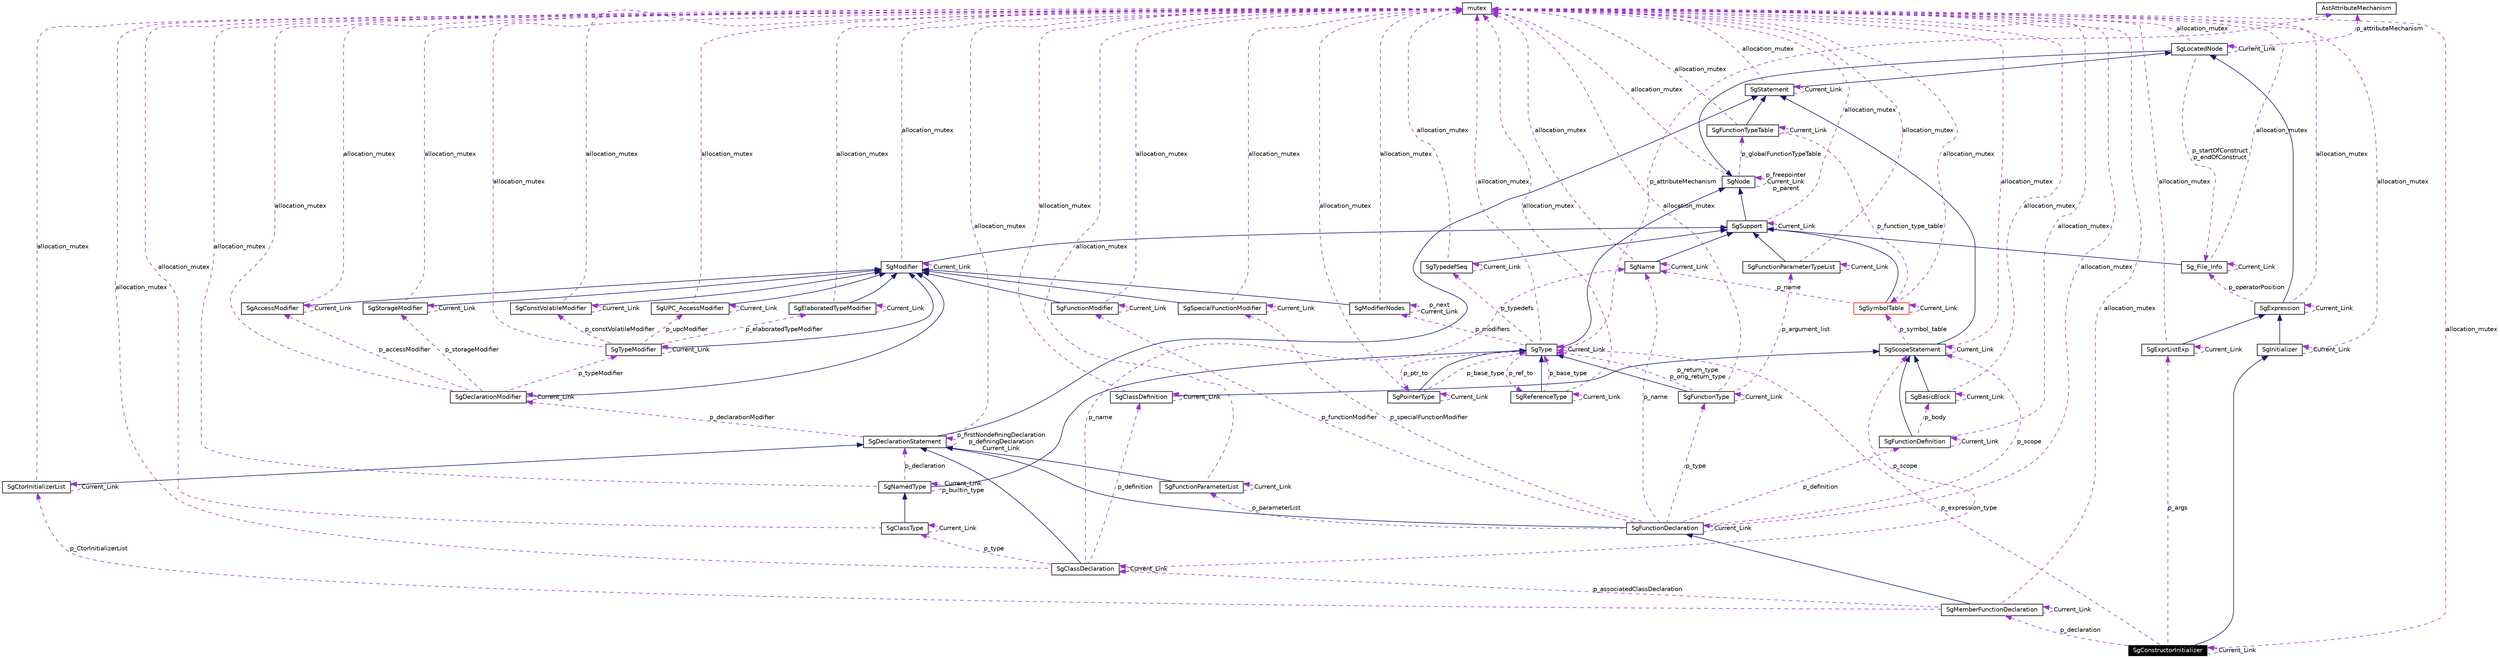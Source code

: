 digraph G
{
  edge [fontname="Helvetica",fontsize=10,labelfontname="Helvetica",labelfontsize=10];
  node [fontname="Helvetica",fontsize=10,shape=record];
  Node1 [label="SgConstructorInitializer",height=0.2,width=0.4,color="white", fillcolor="black", style="filled" fontcolor="white"];
  Node2 -> Node1 [dir=back,color="midnightblue",fontsize=10,style="solid",fontname="Helvetica"];
  Node2 [label="SgInitializer",height=0.2,width=0.4,color="black",URL="$classSgInitializer.html"];
  Node3 -> Node2 [dir=back,color="midnightblue",fontsize=10,style="solid",fontname="Helvetica"];
  Node3 [label="SgExpression",height=0.2,width=0.4,color="black",URL="$classSgExpression.html"];
  Node4 -> Node3 [dir=back,color="midnightblue",fontsize=10,style="solid",fontname="Helvetica"];
  Node4 [label="SgLocatedNode",height=0.2,width=0.4,color="black",URL="$classSgLocatedNode.html"];
  Node5 -> Node4 [dir=back,color="midnightblue",fontsize=10,style="solid",fontname="Helvetica"];
  Node5 [label="SgNode",height=0.2,width=0.4,color="black",URL="$classSgNode.html"];
  Node6 -> Node5 [dir=back,color="darkorchid3",fontsize=10,style="dashed",label="p_globalFunctionTypeTable",fontname="Helvetica"];
  Node6 [label="SgFunctionTypeTable",height=0.2,width=0.4,color="black",URL="$classSgFunctionTypeTable.html"];
  Node7 -> Node6 [dir=back,color="midnightblue",fontsize=10,style="solid",fontname="Helvetica"];
  Node7 [label="SgStatement",height=0.2,width=0.4,color="black",URL="$classSgStatement.html"];
  Node4 -> Node7 [dir=back,color="midnightblue",fontsize=10,style="solid",fontname="Helvetica"];
  Node7 -> Node7 [dir=back,color="darkorchid3",fontsize=10,style="dashed",label="Current_Link",fontname="Helvetica"];
  Node8 -> Node7 [dir=back,color="darkorchid3",fontsize=10,style="dashed",label="allocation_mutex",fontname="Helvetica"];
  Node8 [label="mutex",height=0.2,width=0.4,color="black",URL="$classmutex.html"];
  Node6 -> Node6 [dir=back,color="darkorchid3",fontsize=10,style="dashed",label="Current_Link",fontname="Helvetica"];
  Node8 -> Node6 [dir=back,color="darkorchid3",fontsize=10,style="dashed",label="allocation_mutex",fontname="Helvetica"];
  Node9 -> Node6 [dir=back,color="darkorchid3",fontsize=10,style="dashed",label="p_function_type_table",fontname="Helvetica"];
  Node9 [label="SgSymbolTable",height=0.2,width=0.4,color="red",URL="$classSgSymbolTable.html"];
  Node10 -> Node9 [dir=back,color="midnightblue",fontsize=10,style="solid",fontname="Helvetica"];
  Node10 [label="SgSupport",height=0.2,width=0.4,color="black",URL="$classSgSupport.html"];
  Node5 -> Node10 [dir=back,color="midnightblue",fontsize=10,style="solid",fontname="Helvetica"];
  Node8 -> Node10 [dir=back,color="darkorchid3",fontsize=10,style="dashed",label="allocation_mutex",fontname="Helvetica"];
  Node10 -> Node10 [dir=back,color="darkorchid3",fontsize=10,style="dashed",label="Current_Link",fontname="Helvetica"];
  Node8 -> Node9 [dir=back,color="darkorchid3",fontsize=10,style="dashed",label="allocation_mutex",fontname="Helvetica"];
  Node11 -> Node9 [dir=back,color="darkorchid3",fontsize=10,style="dashed",label="p_name",fontname="Helvetica"];
  Node11 [label="SgName",height=0.2,width=0.4,color="black",URL="$classSgName.html"];
  Node10 -> Node11 [dir=back,color="midnightblue",fontsize=10,style="solid",fontname="Helvetica"];
  Node8 -> Node11 [dir=back,color="darkorchid3",fontsize=10,style="dashed",label="allocation_mutex",fontname="Helvetica"];
  Node11 -> Node11 [dir=back,color="darkorchid3",fontsize=10,style="dashed",label="Current_Link",fontname="Helvetica"];
  Node9 -> Node9 [dir=back,color="darkorchid3",fontsize=10,style="dashed",label="Current_Link",fontname="Helvetica"];
  Node5 -> Node5 [dir=back,color="darkorchid3",fontsize=10,style="dashed",label="p_freepointer\nCurrent_Link\np_parent",fontname="Helvetica"];
  Node8 -> Node5 [dir=back,color="darkorchid3",fontsize=10,style="dashed",label="allocation_mutex",fontname="Helvetica"];
  Node8 -> Node4 [dir=back,color="darkorchid3",fontsize=10,style="dashed",label="allocation_mutex",fontname="Helvetica"];
  Node12 -> Node4 [dir=back,color="darkorchid3",fontsize=10,style="dashed",label="p_attributeMechanism",fontname="Helvetica"];
  Node12 [label="AstAttributeMechanism",height=0.2,width=0.4,color="black",URL="$classAstAttributeMechanism.html"];
  Node13 -> Node4 [dir=back,color="darkorchid3",fontsize=10,style="dashed",label="p_startOfConstruct\np_endOfConstruct",fontname="Helvetica"];
  Node13 [label="Sg_File_Info",height=0.2,width=0.4,color="black",URL="$classSg__File__Info.html"];
  Node10 -> Node13 [dir=back,color="midnightblue",fontsize=10,style="solid",fontname="Helvetica"];
  Node8 -> Node13 [dir=back,color="darkorchid3",fontsize=10,style="dashed",label="allocation_mutex",fontname="Helvetica"];
  Node13 -> Node13 [dir=back,color="darkorchid3",fontsize=10,style="dashed",label="Current_Link",fontname="Helvetica"];
  Node4 -> Node4 [dir=back,color="darkorchid3",fontsize=10,style="dashed",label="Current_Link",fontname="Helvetica"];
  Node3 -> Node3 [dir=back,color="darkorchid3",fontsize=10,style="dashed",label="Current_Link",fontname="Helvetica"];
  Node8 -> Node3 [dir=back,color="darkorchid3",fontsize=10,style="dashed",label="allocation_mutex",fontname="Helvetica"];
  Node13 -> Node3 [dir=back,color="darkorchid3",fontsize=10,style="dashed",label="p_operatorPosition",fontname="Helvetica"];
  Node2 -> Node2 [dir=back,color="darkorchid3",fontsize=10,style="dashed",label="Current_Link",fontname="Helvetica"];
  Node8 -> Node2 [dir=back,color="darkorchid3",fontsize=10,style="dashed",label="allocation_mutex",fontname="Helvetica"];
  Node14 -> Node1 [dir=back,color="darkorchid3",fontsize=10,style="dashed",label="p_args",fontname="Helvetica"];
  Node14 [label="SgExprListExp",height=0.2,width=0.4,color="black",URL="$classSgExprListExp.html"];
  Node3 -> Node14 [dir=back,color="midnightblue",fontsize=10,style="solid",fontname="Helvetica"];
  Node14 -> Node14 [dir=back,color="darkorchid3",fontsize=10,style="dashed",label="Current_Link",fontname="Helvetica"];
  Node8 -> Node14 [dir=back,color="darkorchid3",fontsize=10,style="dashed",label="allocation_mutex",fontname="Helvetica"];
  Node1 -> Node1 [dir=back,color="darkorchid3",fontsize=10,style="dashed",label="Current_Link",fontname="Helvetica"];
  Node15 -> Node1 [dir=back,color="darkorchid3",fontsize=10,style="dashed",label="p_declaration",fontname="Helvetica"];
  Node15 [label="SgMemberFunctionDeclaration",height=0.2,width=0.4,color="black",URL="$classSgMemberFunctionDeclaration.html"];
  Node16 -> Node15 [dir=back,color="midnightblue",fontsize=10,style="solid",fontname="Helvetica"];
  Node16 [label="SgFunctionDeclaration",height=0.2,width=0.4,color="black",URL="$classSgFunctionDeclaration.html"];
  Node17 -> Node16 [dir=back,color="midnightblue",fontsize=10,style="solid",fontname="Helvetica"];
  Node17 [label="SgDeclarationStatement",height=0.2,width=0.4,color="black",URL="$classSgDeclarationStatement.html"];
  Node7 -> Node17 [dir=back,color="midnightblue",fontsize=10,style="solid",fontname="Helvetica"];
  Node18 -> Node17 [dir=back,color="darkorchid3",fontsize=10,style="dashed",label="p_declarationModifier",fontname="Helvetica"];
  Node18 [label="SgDeclarationModifier",height=0.2,width=0.4,color="black",URL="$classSgDeclarationModifier.html"];
  Node19 -> Node18 [dir=back,color="midnightblue",fontsize=10,style="solid",fontname="Helvetica"];
  Node19 [label="SgModifier",height=0.2,width=0.4,color="black",URL="$classSgModifier.html"];
  Node10 -> Node19 [dir=back,color="midnightblue",fontsize=10,style="solid",fontname="Helvetica"];
  Node8 -> Node19 [dir=back,color="darkorchid3",fontsize=10,style="dashed",label="allocation_mutex",fontname="Helvetica"];
  Node19 -> Node19 [dir=back,color="darkorchid3",fontsize=10,style="dashed",label="Current_Link",fontname="Helvetica"];
  Node20 -> Node18 [dir=back,color="darkorchid3",fontsize=10,style="dashed",label="p_typeModifier",fontname="Helvetica"];
  Node20 [label="SgTypeModifier",height=0.2,width=0.4,color="black",URL="$classSgTypeModifier.html"];
  Node19 -> Node20 [dir=back,color="midnightblue",fontsize=10,style="solid",fontname="Helvetica"];
  Node21 -> Node20 [dir=back,color="darkorchid3",fontsize=10,style="dashed",label="p_elaboratedTypeModifier",fontname="Helvetica"];
  Node21 [label="SgElaboratedTypeModifier",height=0.2,width=0.4,color="black",URL="$classSgElaboratedTypeModifier.html"];
  Node19 -> Node21 [dir=back,color="midnightblue",fontsize=10,style="solid",fontname="Helvetica"];
  Node21 -> Node21 [dir=back,color="darkorchid3",fontsize=10,style="dashed",label="Current_Link",fontname="Helvetica"];
  Node8 -> Node21 [dir=back,color="darkorchid3",fontsize=10,style="dashed",label="allocation_mutex",fontname="Helvetica"];
  Node20 -> Node20 [dir=back,color="darkorchid3",fontsize=10,style="dashed",label="Current_Link",fontname="Helvetica"];
  Node22 -> Node20 [dir=back,color="darkorchid3",fontsize=10,style="dashed",label="p_constVolatileModifier",fontname="Helvetica"];
  Node22 [label="SgConstVolatileModifier",height=0.2,width=0.4,color="black",URL="$classSgConstVolatileModifier.html"];
  Node19 -> Node22 [dir=back,color="midnightblue",fontsize=10,style="solid",fontname="Helvetica"];
  Node22 -> Node22 [dir=back,color="darkorchid3",fontsize=10,style="dashed",label="Current_Link",fontname="Helvetica"];
  Node8 -> Node22 [dir=back,color="darkorchid3",fontsize=10,style="dashed",label="allocation_mutex",fontname="Helvetica"];
  Node8 -> Node20 [dir=back,color="darkorchid3",fontsize=10,style="dashed",label="allocation_mutex",fontname="Helvetica"];
  Node23 -> Node20 [dir=back,color="darkorchid3",fontsize=10,style="dashed",label="p_upcModifier",fontname="Helvetica"];
  Node23 [label="SgUPC_AccessModifier",height=0.2,width=0.4,color="black",URL="$classSgUPC__AccessModifier.html"];
  Node19 -> Node23 [dir=back,color="midnightblue",fontsize=10,style="solid",fontname="Helvetica"];
  Node8 -> Node23 [dir=back,color="darkorchid3",fontsize=10,style="dashed",label="allocation_mutex",fontname="Helvetica"];
  Node23 -> Node23 [dir=back,color="darkorchid3",fontsize=10,style="dashed",label="Current_Link",fontname="Helvetica"];
  Node18 -> Node18 [dir=back,color="darkorchid3",fontsize=10,style="dashed",label="Current_Link",fontname="Helvetica"];
  Node8 -> Node18 [dir=back,color="darkorchid3",fontsize=10,style="dashed",label="allocation_mutex",fontname="Helvetica"];
  Node24 -> Node18 [dir=back,color="darkorchid3",fontsize=10,style="dashed",label="p_storageModifier",fontname="Helvetica"];
  Node24 [label="SgStorageModifier",height=0.2,width=0.4,color="black",URL="$classSgStorageModifier.html"];
  Node19 -> Node24 [dir=back,color="midnightblue",fontsize=10,style="solid",fontname="Helvetica"];
  Node8 -> Node24 [dir=back,color="darkorchid3",fontsize=10,style="dashed",label="allocation_mutex",fontname="Helvetica"];
  Node24 -> Node24 [dir=back,color="darkorchid3",fontsize=10,style="dashed",label="Current_Link",fontname="Helvetica"];
  Node25 -> Node18 [dir=back,color="darkorchid3",fontsize=10,style="dashed",label="p_accessModifier",fontname="Helvetica"];
  Node25 [label="SgAccessModifier",height=0.2,width=0.4,color="black",URL="$classSgAccessModifier.html"];
  Node19 -> Node25 [dir=back,color="midnightblue",fontsize=10,style="solid",fontname="Helvetica"];
  Node8 -> Node25 [dir=back,color="darkorchid3",fontsize=10,style="dashed",label="allocation_mutex",fontname="Helvetica"];
  Node25 -> Node25 [dir=back,color="darkorchid3",fontsize=10,style="dashed",label="Current_Link",fontname="Helvetica"];
  Node8 -> Node17 [dir=back,color="darkorchid3",fontsize=10,style="dashed",label="allocation_mutex",fontname="Helvetica"];
  Node17 -> Node17 [dir=back,color="darkorchid3",fontsize=10,style="dashed",label="p_firstNondefiningDeclaration\np_definingDeclaration\nCurrent_Link",fontname="Helvetica"];
  Node26 -> Node16 [dir=back,color="darkorchid3",fontsize=10,style="dashed",label="p_functionModifier",fontname="Helvetica"];
  Node26 [label="SgFunctionModifier",height=0.2,width=0.4,color="black",URL="$classSgFunctionModifier.html"];
  Node19 -> Node26 [dir=back,color="midnightblue",fontsize=10,style="solid",fontname="Helvetica"];
  Node26 -> Node26 [dir=back,color="darkorchid3",fontsize=10,style="dashed",label="Current_Link",fontname="Helvetica"];
  Node8 -> Node26 [dir=back,color="darkorchid3",fontsize=10,style="dashed",label="allocation_mutex",fontname="Helvetica"];
  Node16 -> Node16 [dir=back,color="darkorchid3",fontsize=10,style="dashed",label="Current_Link",fontname="Helvetica"];
  Node27 -> Node16 [dir=back,color="darkorchid3",fontsize=10,style="dashed",label="p_definition",fontname="Helvetica"];
  Node27 [label="SgFunctionDefinition",height=0.2,width=0.4,color="black",URL="$classSgFunctionDefinition.html"];
  Node28 -> Node27 [dir=back,color="midnightblue",fontsize=10,style="solid",fontname="Helvetica"];
  Node28 [label="SgScopeStatement",height=0.2,width=0.4,color="black",URL="$classSgScopeStatement.html"];
  Node7 -> Node28 [dir=back,color="midnightblue",fontsize=10,style="solid",fontname="Helvetica"];
  Node8 -> Node28 [dir=back,color="darkorchid3",fontsize=10,style="dashed",label="allocation_mutex",fontname="Helvetica"];
  Node28 -> Node28 [dir=back,color="darkorchid3",fontsize=10,style="dashed",label="Current_Link",fontname="Helvetica"];
  Node9 -> Node28 [dir=back,color="darkorchid3",fontsize=10,style="dashed",label="p_symbol_table",fontname="Helvetica"];
  Node27 -> Node27 [dir=back,color="darkorchid3",fontsize=10,style="dashed",label="Current_Link",fontname="Helvetica"];
  Node8 -> Node27 [dir=back,color="darkorchid3",fontsize=10,style="dashed",label="allocation_mutex",fontname="Helvetica"];
  Node29 -> Node27 [dir=back,color="darkorchid3",fontsize=10,style="dashed",label="p_body",fontname="Helvetica"];
  Node29 [label="SgBasicBlock",height=0.2,width=0.4,color="black",URL="$classSgBasicBlock.html"];
  Node28 -> Node29 [dir=back,color="midnightblue",fontsize=10,style="solid",fontname="Helvetica"];
  Node8 -> Node29 [dir=back,color="darkorchid3",fontsize=10,style="dashed",label="allocation_mutex",fontname="Helvetica"];
  Node29 -> Node29 [dir=back,color="darkorchid3",fontsize=10,style="dashed",label="Current_Link",fontname="Helvetica"];
  Node8 -> Node16 [dir=back,color="darkorchid3",fontsize=10,style="dashed",label="allocation_mutex",fontname="Helvetica"];
  Node30 -> Node16 [dir=back,color="darkorchid3",fontsize=10,style="dashed",label="p_type",fontname="Helvetica"];
  Node30 [label="SgFunctionType",height=0.2,width=0.4,color="black",URL="$classSgFunctionType.html"];
  Node31 -> Node30 [dir=back,color="midnightblue",fontsize=10,style="solid",fontname="Helvetica"];
  Node31 [label="SgType",height=0.2,width=0.4,color="black",URL="$classSgType.html"];
  Node5 -> Node31 [dir=back,color="midnightblue",fontsize=10,style="solid",fontname="Helvetica"];
  Node32 -> Node31 [dir=back,color="darkorchid3",fontsize=10,style="dashed",label="p_ptr_to",fontname="Helvetica"];
  Node32 [label="SgPointerType",height=0.2,width=0.4,color="black",URL="$classSgPointerType.html"];
  Node31 -> Node32 [dir=back,color="midnightblue",fontsize=10,style="solid",fontname="Helvetica"];
  Node32 -> Node32 [dir=back,color="darkorchid3",fontsize=10,style="dashed",label="Current_Link",fontname="Helvetica"];
  Node8 -> Node32 [dir=back,color="darkorchid3",fontsize=10,style="dashed",label="allocation_mutex",fontname="Helvetica"];
  Node31 -> Node32 [dir=back,color="darkorchid3",fontsize=10,style="dashed",label="p_base_type",fontname="Helvetica"];
  Node33 -> Node31 [dir=back,color="darkorchid3",fontsize=10,style="dashed",label="p_ref_to",fontname="Helvetica"];
  Node33 [label="SgReferenceType",height=0.2,width=0.4,color="black",URL="$classSgReferenceType.html"];
  Node31 -> Node33 [dir=back,color="midnightblue",fontsize=10,style="solid",fontname="Helvetica"];
  Node33 -> Node33 [dir=back,color="darkorchid3",fontsize=10,style="dashed",label="Current_Link",fontname="Helvetica"];
  Node8 -> Node33 [dir=back,color="darkorchid3",fontsize=10,style="dashed",label="allocation_mutex",fontname="Helvetica"];
  Node31 -> Node33 [dir=back,color="darkorchid3",fontsize=10,style="dashed",label="p_base_type",fontname="Helvetica"];
  Node34 -> Node31 [dir=back,color="darkorchid3",fontsize=10,style="dashed",label="p_modifiers",fontname="Helvetica"];
  Node34 [label="SgModifierNodes",height=0.2,width=0.4,color="black",URL="$classSgModifierNodes.html"];
  Node19 -> Node34 [dir=back,color="midnightblue",fontsize=10,style="solid",fontname="Helvetica"];
  Node34 -> Node34 [dir=back,color="darkorchid3",fontsize=10,style="dashed",label="p_next\nCurrent_Link",fontname="Helvetica"];
  Node8 -> Node34 [dir=back,color="darkorchid3",fontsize=10,style="dashed",label="allocation_mutex",fontname="Helvetica"];
  Node8 -> Node31 [dir=back,color="darkorchid3",fontsize=10,style="dashed",label="allocation_mutex",fontname="Helvetica"];
  Node12 -> Node31 [dir=back,color="darkorchid3",fontsize=10,style="dashed",label="p_attributeMechanism",fontname="Helvetica"];
  Node35 -> Node31 [dir=back,color="darkorchid3",fontsize=10,style="dashed",label="p_typedefs",fontname="Helvetica"];
  Node35 [label="SgTypedefSeq",height=0.2,width=0.4,color="black",URL="$classSgTypedefSeq.html"];
  Node10 -> Node35 [dir=back,color="midnightblue",fontsize=10,style="solid",fontname="Helvetica"];
  Node8 -> Node35 [dir=back,color="darkorchid3",fontsize=10,style="dashed",label="allocation_mutex",fontname="Helvetica"];
  Node35 -> Node35 [dir=back,color="darkorchid3",fontsize=10,style="dashed",label="Current_Link",fontname="Helvetica"];
  Node31 -> Node31 [dir=back,color="darkorchid3",fontsize=10,style="dashed",label="Current_Link",fontname="Helvetica"];
  Node8 -> Node30 [dir=back,color="darkorchid3",fontsize=10,style="dashed",label="allocation_mutex",fontname="Helvetica"];
  Node36 -> Node30 [dir=back,color="darkorchid3",fontsize=10,style="dashed",label="p_argument_list",fontname="Helvetica"];
  Node36 [label="SgFunctionParameterTypeList",height=0.2,width=0.4,color="black",URL="$classSgFunctionParameterTypeList.html"];
  Node10 -> Node36 [dir=back,color="midnightblue",fontsize=10,style="solid",fontname="Helvetica"];
  Node8 -> Node36 [dir=back,color="darkorchid3",fontsize=10,style="dashed",label="allocation_mutex",fontname="Helvetica"];
  Node36 -> Node36 [dir=back,color="darkorchid3",fontsize=10,style="dashed",label="Current_Link",fontname="Helvetica"];
  Node30 -> Node30 [dir=back,color="darkorchid3",fontsize=10,style="dashed",label="Current_Link",fontname="Helvetica"];
  Node31 -> Node30 [dir=back,color="darkorchid3",fontsize=10,style="dashed",label="p_return_type\np_orig_return_type",fontname="Helvetica"];
  Node28 -> Node16 [dir=back,color="darkorchid3",fontsize=10,style="dashed",label="p_scope",fontname="Helvetica"];
  Node37 -> Node16 [dir=back,color="darkorchid3",fontsize=10,style="dashed",label="p_parameterList",fontname="Helvetica"];
  Node37 [label="SgFunctionParameterList",height=0.2,width=0.4,color="black",URL="$classSgFunctionParameterList.html"];
  Node17 -> Node37 [dir=back,color="midnightblue",fontsize=10,style="solid",fontname="Helvetica"];
  Node8 -> Node37 [dir=back,color="darkorchid3",fontsize=10,style="dashed",label="allocation_mutex",fontname="Helvetica"];
  Node37 -> Node37 [dir=back,color="darkorchid3",fontsize=10,style="dashed",label="Current_Link",fontname="Helvetica"];
  Node11 -> Node16 [dir=back,color="darkorchid3",fontsize=10,style="dashed",label="p_name",fontname="Helvetica"];
  Node38 -> Node16 [dir=back,color="darkorchid3",fontsize=10,style="dashed",label="p_specialFunctionModifier",fontname="Helvetica"];
  Node38 [label="SgSpecialFunctionModifier",height=0.2,width=0.4,color="black",URL="$classSgSpecialFunctionModifier.html"];
  Node19 -> Node38 [dir=back,color="midnightblue",fontsize=10,style="solid",fontname="Helvetica"];
  Node8 -> Node38 [dir=back,color="darkorchid3",fontsize=10,style="dashed",label="allocation_mutex",fontname="Helvetica"];
  Node38 -> Node38 [dir=back,color="darkorchid3",fontsize=10,style="dashed",label="Current_Link",fontname="Helvetica"];
  Node39 -> Node15 [dir=back,color="darkorchid3",fontsize=10,style="dashed",label="p_associatedClassDeclaration",fontname="Helvetica"];
  Node39 [label="SgClassDeclaration",height=0.2,width=0.4,color="black",URL="$classSgClassDeclaration.html"];
  Node17 -> Node39 [dir=back,color="midnightblue",fontsize=10,style="solid",fontname="Helvetica"];
  Node40 -> Node39 [dir=back,color="darkorchid3",fontsize=10,style="dashed",label="p_definition",fontname="Helvetica"];
  Node40 [label="SgClassDefinition",height=0.2,width=0.4,color="black",URL="$classSgClassDefinition.html"];
  Node28 -> Node40 [dir=back,color="midnightblue",fontsize=10,style="solid",fontname="Helvetica"];
  Node40 -> Node40 [dir=back,color="darkorchid3",fontsize=10,style="dashed",label="Current_Link",fontname="Helvetica"];
  Node8 -> Node40 [dir=back,color="darkorchid3",fontsize=10,style="dashed",label="allocation_mutex",fontname="Helvetica"];
  Node39 -> Node39 [dir=back,color="darkorchid3",fontsize=10,style="dashed",label="Current_Link",fontname="Helvetica"];
  Node41 -> Node39 [dir=back,color="darkorchid3",fontsize=10,style="dashed",label="p_type",fontname="Helvetica"];
  Node41 [label="SgClassType",height=0.2,width=0.4,color="black",URL="$classSgClassType.html"];
  Node42 -> Node41 [dir=back,color="midnightblue",fontsize=10,style="solid",fontname="Helvetica"];
  Node42 [label="SgNamedType",height=0.2,width=0.4,color="black",URL="$classSgNamedType.html"];
  Node31 -> Node42 [dir=back,color="midnightblue",fontsize=10,style="solid",fontname="Helvetica"];
  Node8 -> Node42 [dir=back,color="darkorchid3",fontsize=10,style="dashed",label="allocation_mutex",fontname="Helvetica"];
  Node42 -> Node42 [dir=back,color="darkorchid3",fontsize=10,style="dashed",label="Current_Link\np_builtin_type",fontname="Helvetica"];
  Node17 -> Node42 [dir=back,color="darkorchid3",fontsize=10,style="dashed",label="p_declaration",fontname="Helvetica"];
  Node41 -> Node41 [dir=back,color="darkorchid3",fontsize=10,style="dashed",label="Current_Link",fontname="Helvetica"];
  Node8 -> Node41 [dir=back,color="darkorchid3",fontsize=10,style="dashed",label="allocation_mutex",fontname="Helvetica"];
  Node8 -> Node39 [dir=back,color="darkorchid3",fontsize=10,style="dashed",label="allocation_mutex",fontname="Helvetica"];
  Node28 -> Node39 [dir=back,color="darkorchid3",fontsize=10,style="dashed",label="p_scope",fontname="Helvetica"];
  Node11 -> Node39 [dir=back,color="darkorchid3",fontsize=10,style="dashed",label="p_name",fontname="Helvetica"];
  Node15 -> Node15 [dir=back,color="darkorchid3",fontsize=10,style="dashed",label="Current_Link",fontname="Helvetica"];
  Node8 -> Node15 [dir=back,color="darkorchid3",fontsize=10,style="dashed",label="allocation_mutex",fontname="Helvetica"];
  Node43 -> Node15 [dir=back,color="darkorchid3",fontsize=10,style="dashed",label="p_CtorInitializerList",fontname="Helvetica"];
  Node43 [label="SgCtorInitializerList",height=0.2,width=0.4,color="black",URL="$classSgCtorInitializerList.html"];
  Node17 -> Node43 [dir=back,color="midnightblue",fontsize=10,style="solid",fontname="Helvetica"];
  Node8 -> Node43 [dir=back,color="darkorchid3",fontsize=10,style="dashed",label="allocation_mutex",fontname="Helvetica"];
  Node43 -> Node43 [dir=back,color="darkorchid3",fontsize=10,style="dashed",label="Current_Link",fontname="Helvetica"];
  Node8 -> Node1 [dir=back,color="darkorchid3",fontsize=10,style="dashed",label="allocation_mutex",fontname="Helvetica"];
  Node31 -> Node1 [dir=back,color="darkorchid3",fontsize=10,style="dashed",label="p_expression_type",fontname="Helvetica"];
}
